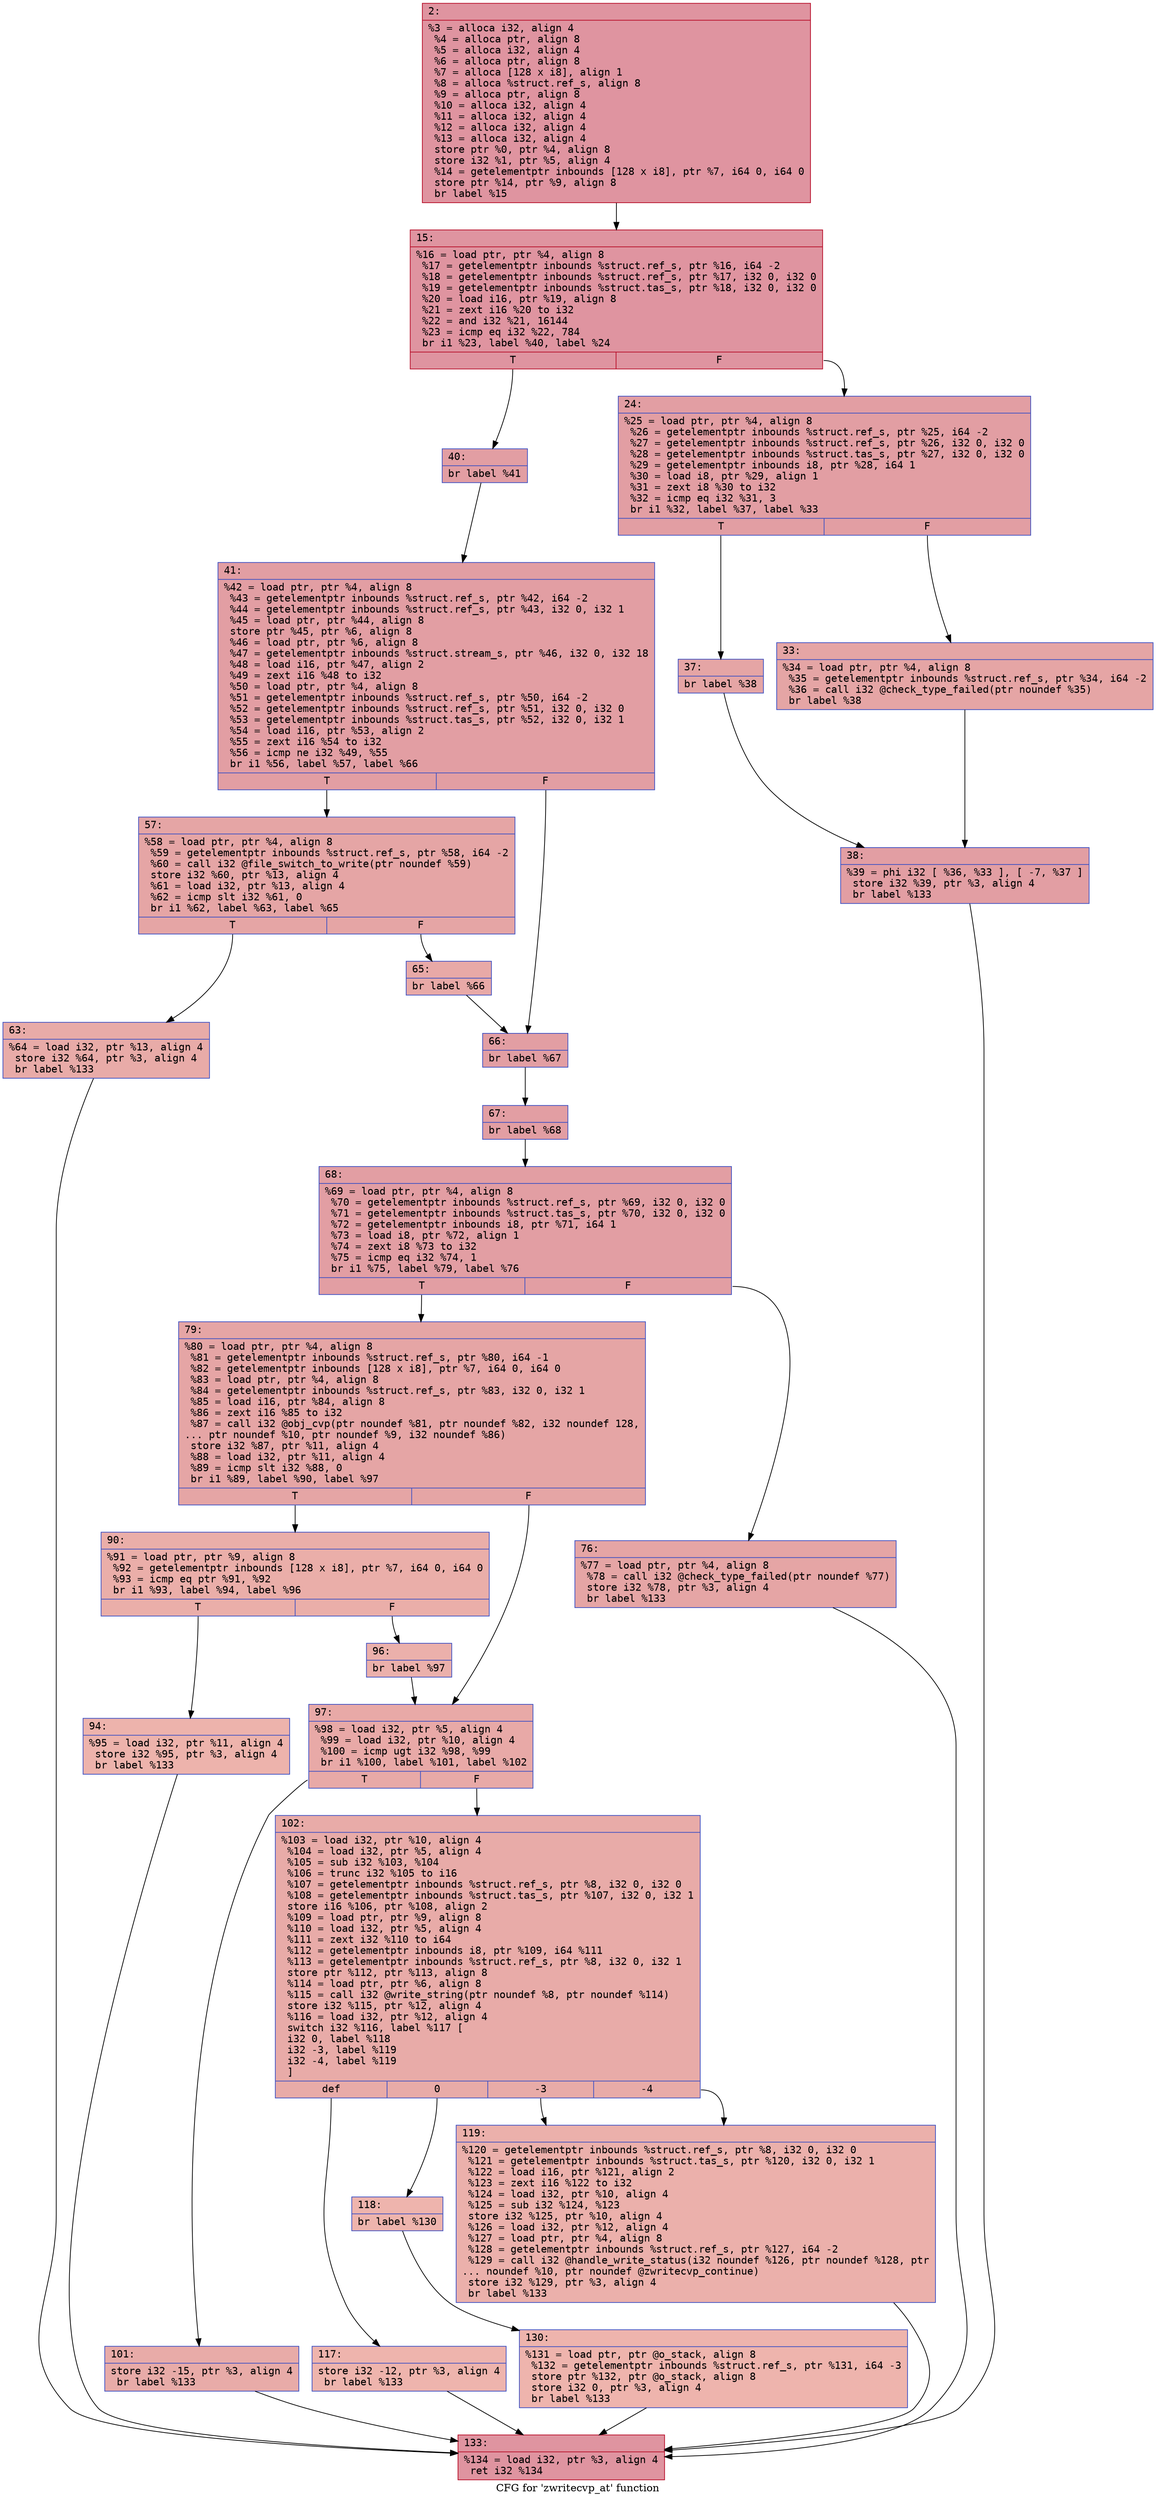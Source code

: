 digraph "CFG for 'zwritecvp_at' function" {
	label="CFG for 'zwritecvp_at' function";

	Node0x600001a03070 [shape=record,color="#b70d28ff", style=filled, fillcolor="#b70d2870" fontname="Courier",label="{2:\l|  %3 = alloca i32, align 4\l  %4 = alloca ptr, align 8\l  %5 = alloca i32, align 4\l  %6 = alloca ptr, align 8\l  %7 = alloca [128 x i8], align 1\l  %8 = alloca %struct.ref_s, align 8\l  %9 = alloca ptr, align 8\l  %10 = alloca i32, align 4\l  %11 = alloca i32, align 4\l  %12 = alloca i32, align 4\l  %13 = alloca i32, align 4\l  store ptr %0, ptr %4, align 8\l  store i32 %1, ptr %5, align 4\l  %14 = getelementptr inbounds [128 x i8], ptr %7, i64 0, i64 0\l  store ptr %14, ptr %9, align 8\l  br label %15\l}"];
	Node0x600001a03070 -> Node0x600001a03110[tooltip="2 -> 15\nProbability 100.00%" ];
	Node0x600001a03110 [shape=record,color="#b70d28ff", style=filled, fillcolor="#b70d2870" fontname="Courier",label="{15:\l|  %16 = load ptr, ptr %4, align 8\l  %17 = getelementptr inbounds %struct.ref_s, ptr %16, i64 -2\l  %18 = getelementptr inbounds %struct.ref_s, ptr %17, i32 0, i32 0\l  %19 = getelementptr inbounds %struct.tas_s, ptr %18, i32 0, i32 0\l  %20 = load i16, ptr %19, align 8\l  %21 = zext i16 %20 to i32\l  %22 = and i32 %21, 16144\l  %23 = icmp eq i32 %22, 784\l  br i1 %23, label %40, label %24\l|{<s0>T|<s1>F}}"];
	Node0x600001a03110:s0 -> Node0x600001a032a0[tooltip="15 -> 40\nProbability 50.00%" ];
	Node0x600001a03110:s1 -> Node0x600001a03160[tooltip="15 -> 24\nProbability 50.00%" ];
	Node0x600001a03160 [shape=record,color="#3d50c3ff", style=filled, fillcolor="#be242e70" fontname="Courier",label="{24:\l|  %25 = load ptr, ptr %4, align 8\l  %26 = getelementptr inbounds %struct.ref_s, ptr %25, i64 -2\l  %27 = getelementptr inbounds %struct.ref_s, ptr %26, i32 0, i32 0\l  %28 = getelementptr inbounds %struct.tas_s, ptr %27, i32 0, i32 0\l  %29 = getelementptr inbounds i8, ptr %28, i64 1\l  %30 = load i8, ptr %29, align 1\l  %31 = zext i8 %30 to i32\l  %32 = icmp eq i32 %31, 3\l  br i1 %32, label %37, label %33\l|{<s0>T|<s1>F}}"];
	Node0x600001a03160:s0 -> Node0x600001a03200[tooltip="24 -> 37\nProbability 50.00%" ];
	Node0x600001a03160:s1 -> Node0x600001a031b0[tooltip="24 -> 33\nProbability 50.00%" ];
	Node0x600001a031b0 [shape=record,color="#3d50c3ff", style=filled, fillcolor="#c5333470" fontname="Courier",label="{33:\l|  %34 = load ptr, ptr %4, align 8\l  %35 = getelementptr inbounds %struct.ref_s, ptr %34, i64 -2\l  %36 = call i32 @check_type_failed(ptr noundef %35)\l  br label %38\l}"];
	Node0x600001a031b0 -> Node0x600001a03250[tooltip="33 -> 38\nProbability 100.00%" ];
	Node0x600001a03200 [shape=record,color="#3d50c3ff", style=filled, fillcolor="#c5333470" fontname="Courier",label="{37:\l|  br label %38\l}"];
	Node0x600001a03200 -> Node0x600001a03250[tooltip="37 -> 38\nProbability 100.00%" ];
	Node0x600001a03250 [shape=record,color="#3d50c3ff", style=filled, fillcolor="#be242e70" fontname="Courier",label="{38:\l|  %39 = phi i32 [ %36, %33 ], [ -7, %37 ]\l  store i32 %39, ptr %3, align 4\l  br label %133\l}"];
	Node0x600001a03250 -> Node0x600001a038e0[tooltip="38 -> 133\nProbability 100.00%" ];
	Node0x600001a032a0 [shape=record,color="#3d50c3ff", style=filled, fillcolor="#be242e70" fontname="Courier",label="{40:\l|  br label %41\l}"];
	Node0x600001a032a0 -> Node0x600001a032f0[tooltip="40 -> 41\nProbability 100.00%" ];
	Node0x600001a032f0 [shape=record,color="#3d50c3ff", style=filled, fillcolor="#be242e70" fontname="Courier",label="{41:\l|  %42 = load ptr, ptr %4, align 8\l  %43 = getelementptr inbounds %struct.ref_s, ptr %42, i64 -2\l  %44 = getelementptr inbounds %struct.ref_s, ptr %43, i32 0, i32 1\l  %45 = load ptr, ptr %44, align 8\l  store ptr %45, ptr %6, align 8\l  %46 = load ptr, ptr %6, align 8\l  %47 = getelementptr inbounds %struct.stream_s, ptr %46, i32 0, i32 18\l  %48 = load i16, ptr %47, align 2\l  %49 = zext i16 %48 to i32\l  %50 = load ptr, ptr %4, align 8\l  %51 = getelementptr inbounds %struct.ref_s, ptr %50, i64 -2\l  %52 = getelementptr inbounds %struct.ref_s, ptr %51, i32 0, i32 0\l  %53 = getelementptr inbounds %struct.tas_s, ptr %52, i32 0, i32 1\l  %54 = load i16, ptr %53, align 2\l  %55 = zext i16 %54 to i32\l  %56 = icmp ne i32 %49, %55\l  br i1 %56, label %57, label %66\l|{<s0>T|<s1>F}}"];
	Node0x600001a032f0:s0 -> Node0x600001a03340[tooltip="41 -> 57\nProbability 50.00%" ];
	Node0x600001a032f0:s1 -> Node0x600001a03430[tooltip="41 -> 66\nProbability 50.00%" ];
	Node0x600001a03340 [shape=record,color="#3d50c3ff", style=filled, fillcolor="#c5333470" fontname="Courier",label="{57:\l|  %58 = load ptr, ptr %4, align 8\l  %59 = getelementptr inbounds %struct.ref_s, ptr %58, i64 -2\l  %60 = call i32 @file_switch_to_write(ptr noundef %59)\l  store i32 %60, ptr %13, align 4\l  %61 = load i32, ptr %13, align 4\l  %62 = icmp slt i32 %61, 0\l  br i1 %62, label %63, label %65\l|{<s0>T|<s1>F}}"];
	Node0x600001a03340:s0 -> Node0x600001a03390[tooltip="57 -> 63\nProbability 37.50%" ];
	Node0x600001a03340:s1 -> Node0x600001a033e0[tooltip="57 -> 65\nProbability 62.50%" ];
	Node0x600001a03390 [shape=record,color="#3d50c3ff", style=filled, fillcolor="#cc403a70" fontname="Courier",label="{63:\l|  %64 = load i32, ptr %13, align 4\l  store i32 %64, ptr %3, align 4\l  br label %133\l}"];
	Node0x600001a03390 -> Node0x600001a038e0[tooltip="63 -> 133\nProbability 100.00%" ];
	Node0x600001a033e0 [shape=record,color="#3d50c3ff", style=filled, fillcolor="#ca3b3770" fontname="Courier",label="{65:\l|  br label %66\l}"];
	Node0x600001a033e0 -> Node0x600001a03430[tooltip="65 -> 66\nProbability 100.00%" ];
	Node0x600001a03430 [shape=record,color="#3d50c3ff", style=filled, fillcolor="#be242e70" fontname="Courier",label="{66:\l|  br label %67\l}"];
	Node0x600001a03430 -> Node0x600001a03480[tooltip="66 -> 67\nProbability 100.00%" ];
	Node0x600001a03480 [shape=record,color="#3d50c3ff", style=filled, fillcolor="#be242e70" fontname="Courier",label="{67:\l|  br label %68\l}"];
	Node0x600001a03480 -> Node0x600001a034d0[tooltip="67 -> 68\nProbability 100.00%" ];
	Node0x600001a034d0 [shape=record,color="#3d50c3ff", style=filled, fillcolor="#be242e70" fontname="Courier",label="{68:\l|  %69 = load ptr, ptr %4, align 8\l  %70 = getelementptr inbounds %struct.ref_s, ptr %69, i32 0, i32 0\l  %71 = getelementptr inbounds %struct.tas_s, ptr %70, i32 0, i32 0\l  %72 = getelementptr inbounds i8, ptr %71, i64 1\l  %73 = load i8, ptr %72, align 1\l  %74 = zext i8 %73 to i32\l  %75 = icmp eq i32 %74, 1\l  br i1 %75, label %79, label %76\l|{<s0>T|<s1>F}}"];
	Node0x600001a034d0:s0 -> Node0x600001a03570[tooltip="68 -> 79\nProbability 50.00%" ];
	Node0x600001a034d0:s1 -> Node0x600001a03520[tooltip="68 -> 76\nProbability 50.00%" ];
	Node0x600001a03520 [shape=record,color="#3d50c3ff", style=filled, fillcolor="#c5333470" fontname="Courier",label="{76:\l|  %77 = load ptr, ptr %4, align 8\l  %78 = call i32 @check_type_failed(ptr noundef %77)\l  store i32 %78, ptr %3, align 4\l  br label %133\l}"];
	Node0x600001a03520 -> Node0x600001a038e0[tooltip="76 -> 133\nProbability 100.00%" ];
	Node0x600001a03570 [shape=record,color="#3d50c3ff", style=filled, fillcolor="#c5333470" fontname="Courier",label="{79:\l|  %80 = load ptr, ptr %4, align 8\l  %81 = getelementptr inbounds %struct.ref_s, ptr %80, i64 -1\l  %82 = getelementptr inbounds [128 x i8], ptr %7, i64 0, i64 0\l  %83 = load ptr, ptr %4, align 8\l  %84 = getelementptr inbounds %struct.ref_s, ptr %83, i32 0, i32 1\l  %85 = load i16, ptr %84, align 8\l  %86 = zext i16 %85 to i32\l  %87 = call i32 @obj_cvp(ptr noundef %81, ptr noundef %82, i32 noundef 128,\l... ptr noundef %10, ptr noundef %9, i32 noundef %86)\l  store i32 %87, ptr %11, align 4\l  %88 = load i32, ptr %11, align 4\l  %89 = icmp slt i32 %88, 0\l  br i1 %89, label %90, label %97\l|{<s0>T|<s1>F}}"];
	Node0x600001a03570:s0 -> Node0x600001a035c0[tooltip="79 -> 90\nProbability 37.50%" ];
	Node0x600001a03570:s1 -> Node0x600001a036b0[tooltip="79 -> 97\nProbability 62.50%" ];
	Node0x600001a035c0 [shape=record,color="#3d50c3ff", style=filled, fillcolor="#d0473d70" fontname="Courier",label="{90:\l|  %91 = load ptr, ptr %9, align 8\l  %92 = getelementptr inbounds [128 x i8], ptr %7, i64 0, i64 0\l  %93 = icmp eq ptr %91, %92\l  br i1 %93, label %94, label %96\l|{<s0>T|<s1>F}}"];
	Node0x600001a035c0:s0 -> Node0x600001a03610[tooltip="90 -> 94\nProbability 37.50%" ];
	Node0x600001a035c0:s1 -> Node0x600001a03660[tooltip="90 -> 96\nProbability 62.50%" ];
	Node0x600001a03610 [shape=record,color="#3d50c3ff", style=filled, fillcolor="#d6524470" fontname="Courier",label="{94:\l|  %95 = load i32, ptr %11, align 4\l  store i32 %95, ptr %3, align 4\l  br label %133\l}"];
	Node0x600001a03610 -> Node0x600001a038e0[tooltip="94 -> 133\nProbability 100.00%" ];
	Node0x600001a03660 [shape=record,color="#3d50c3ff", style=filled, fillcolor="#d24b4070" fontname="Courier",label="{96:\l|  br label %97\l}"];
	Node0x600001a03660 -> Node0x600001a036b0[tooltip="96 -> 97\nProbability 100.00%" ];
	Node0x600001a036b0 [shape=record,color="#3d50c3ff", style=filled, fillcolor="#ca3b3770" fontname="Courier",label="{97:\l|  %98 = load i32, ptr %5, align 4\l  %99 = load i32, ptr %10, align 4\l  %100 = icmp ugt i32 %98, %99\l  br i1 %100, label %101, label %102\l|{<s0>T|<s1>F}}"];
	Node0x600001a036b0:s0 -> Node0x600001a03700[tooltip="97 -> 101\nProbability 50.00%" ];
	Node0x600001a036b0:s1 -> Node0x600001a03750[tooltip="97 -> 102\nProbability 50.00%" ];
	Node0x600001a03700 [shape=record,color="#3d50c3ff", style=filled, fillcolor="#cc403a70" fontname="Courier",label="{101:\l|  store i32 -15, ptr %3, align 4\l  br label %133\l}"];
	Node0x600001a03700 -> Node0x600001a038e0[tooltip="101 -> 133\nProbability 100.00%" ];
	Node0x600001a03750 [shape=record,color="#3d50c3ff", style=filled, fillcolor="#cc403a70" fontname="Courier",label="{102:\l|  %103 = load i32, ptr %10, align 4\l  %104 = load i32, ptr %5, align 4\l  %105 = sub i32 %103, %104\l  %106 = trunc i32 %105 to i16\l  %107 = getelementptr inbounds %struct.ref_s, ptr %8, i32 0, i32 0\l  %108 = getelementptr inbounds %struct.tas_s, ptr %107, i32 0, i32 1\l  store i16 %106, ptr %108, align 2\l  %109 = load ptr, ptr %9, align 8\l  %110 = load i32, ptr %5, align 4\l  %111 = zext i32 %110 to i64\l  %112 = getelementptr inbounds i8, ptr %109, i64 %111\l  %113 = getelementptr inbounds %struct.ref_s, ptr %8, i32 0, i32 1\l  store ptr %112, ptr %113, align 8\l  %114 = load ptr, ptr %6, align 8\l  %115 = call i32 @write_string(ptr noundef %8, ptr noundef %114)\l  store i32 %115, ptr %12, align 4\l  %116 = load i32, ptr %12, align 4\l  switch i32 %116, label %117 [\l    i32 0, label %118\l    i32 -3, label %119\l    i32 -4, label %119\l  ]\l|{<s0>def|<s1>0|<s2>-3|<s3>-4}}"];
	Node0x600001a03750:s0 -> Node0x600001a037a0[tooltip="102 -> 117\nProbability 25.00%" ];
	Node0x600001a03750:s1 -> Node0x600001a037f0[tooltip="102 -> 118\nProbability 25.00%" ];
	Node0x600001a03750:s2 -> Node0x600001a03840[tooltip="102 -> 119\nProbability 50.00%" ];
	Node0x600001a03750:s3 -> Node0x600001a03840[tooltip="102 -> 119\nProbability 50.00%" ];
	Node0x600001a037a0 [shape=record,color="#3d50c3ff", style=filled, fillcolor="#d8564670" fontname="Courier",label="{117:\l|  store i32 -12, ptr %3, align 4\l  br label %133\l}"];
	Node0x600001a037a0 -> Node0x600001a038e0[tooltip="117 -> 133\nProbability 100.00%" ];
	Node0x600001a037f0 [shape=record,color="#3d50c3ff", style=filled, fillcolor="#d8564670" fontname="Courier",label="{118:\l|  br label %130\l}"];
	Node0x600001a037f0 -> Node0x600001a03890[tooltip="118 -> 130\nProbability 100.00%" ];
	Node0x600001a03840 [shape=record,color="#3d50c3ff", style=filled, fillcolor="#d24b4070" fontname="Courier",label="{119:\l|  %120 = getelementptr inbounds %struct.ref_s, ptr %8, i32 0, i32 0\l  %121 = getelementptr inbounds %struct.tas_s, ptr %120, i32 0, i32 1\l  %122 = load i16, ptr %121, align 2\l  %123 = zext i16 %122 to i32\l  %124 = load i32, ptr %10, align 4\l  %125 = sub i32 %124, %123\l  store i32 %125, ptr %10, align 4\l  %126 = load i32, ptr %12, align 4\l  %127 = load ptr, ptr %4, align 8\l  %128 = getelementptr inbounds %struct.ref_s, ptr %127, i64 -2\l  %129 = call i32 @handle_write_status(i32 noundef %126, ptr noundef %128, ptr\l... noundef %10, ptr noundef @zwritecvp_continue)\l  store i32 %129, ptr %3, align 4\l  br label %133\l}"];
	Node0x600001a03840 -> Node0x600001a038e0[tooltip="119 -> 133\nProbability 100.00%" ];
	Node0x600001a03890 [shape=record,color="#3d50c3ff", style=filled, fillcolor="#d8564670" fontname="Courier",label="{130:\l|  %131 = load ptr, ptr @o_stack, align 8\l  %132 = getelementptr inbounds %struct.ref_s, ptr %131, i64 -3\l  store ptr %132, ptr @o_stack, align 8\l  store i32 0, ptr %3, align 4\l  br label %133\l}"];
	Node0x600001a03890 -> Node0x600001a038e0[tooltip="130 -> 133\nProbability 100.00%" ];
	Node0x600001a038e0 [shape=record,color="#b70d28ff", style=filled, fillcolor="#b70d2870" fontname="Courier",label="{133:\l|  %134 = load i32, ptr %3, align 4\l  ret i32 %134\l}"];
}
